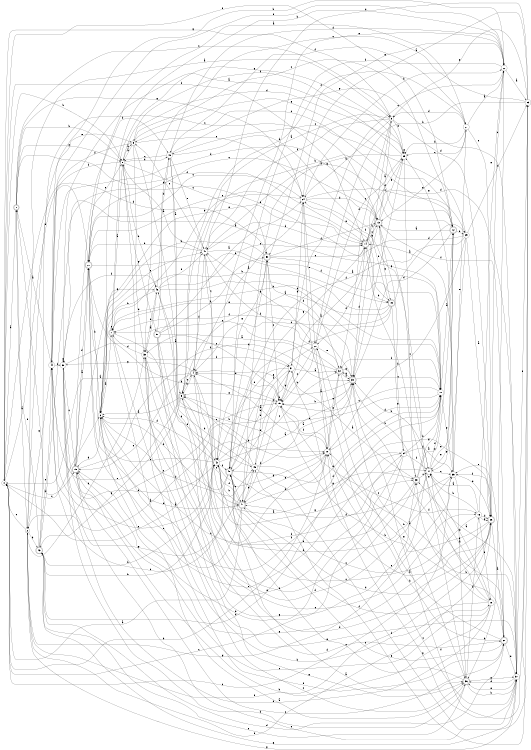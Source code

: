 digraph n42_1 {
__start0 [label="" shape="none"];

rankdir=LR;
size="8,5";

s0 [style="filled", color="black", fillcolor="white" shape="circle", label="0"];
s1 [style="rounded,filled", color="black", fillcolor="white" shape="doublecircle", label="1"];
s2 [style="filled", color="black", fillcolor="white" shape="circle", label="2"];
s3 [style="filled", color="black", fillcolor="white" shape="circle", label="3"];
s4 [style="rounded,filled", color="black", fillcolor="white" shape="doublecircle", label="4"];
s5 [style="rounded,filled", color="black", fillcolor="white" shape="doublecircle", label="5"];
s6 [style="filled", color="black", fillcolor="white" shape="circle", label="6"];
s7 [style="rounded,filled", color="black", fillcolor="white" shape="doublecircle", label="7"];
s8 [style="filled", color="black", fillcolor="white" shape="circle", label="8"];
s9 [style="filled", color="black", fillcolor="white" shape="circle", label="9"];
s10 [style="filled", color="black", fillcolor="white" shape="circle", label="10"];
s11 [style="filled", color="black", fillcolor="white" shape="circle", label="11"];
s12 [style="rounded,filled", color="black", fillcolor="white" shape="doublecircle", label="12"];
s13 [style="rounded,filled", color="black", fillcolor="white" shape="doublecircle", label="13"];
s14 [style="rounded,filled", color="black", fillcolor="white" shape="doublecircle", label="14"];
s15 [style="filled", color="black", fillcolor="white" shape="circle", label="15"];
s16 [style="filled", color="black", fillcolor="white" shape="circle", label="16"];
s17 [style="filled", color="black", fillcolor="white" shape="circle", label="17"];
s18 [style="filled", color="black", fillcolor="white" shape="circle", label="18"];
s19 [style="rounded,filled", color="black", fillcolor="white" shape="doublecircle", label="19"];
s20 [style="rounded,filled", color="black", fillcolor="white" shape="doublecircle", label="20"];
s21 [style="filled", color="black", fillcolor="white" shape="circle", label="21"];
s22 [style="filled", color="black", fillcolor="white" shape="circle", label="22"];
s23 [style="filled", color="black", fillcolor="white" shape="circle", label="23"];
s24 [style="filled", color="black", fillcolor="white" shape="circle", label="24"];
s25 [style="filled", color="black", fillcolor="white" shape="circle", label="25"];
s26 [style="rounded,filled", color="black", fillcolor="white" shape="doublecircle", label="26"];
s27 [style="rounded,filled", color="black", fillcolor="white" shape="doublecircle", label="27"];
s28 [style="filled", color="black", fillcolor="white" shape="circle", label="28"];
s29 [style="filled", color="black", fillcolor="white" shape="circle", label="29"];
s30 [style="filled", color="black", fillcolor="white" shape="circle", label="30"];
s31 [style="filled", color="black", fillcolor="white" shape="circle", label="31"];
s32 [style="rounded,filled", color="black", fillcolor="white" shape="doublecircle", label="32"];
s33 [style="filled", color="black", fillcolor="white" shape="circle", label="33"];
s34 [style="filled", color="black", fillcolor="white" shape="circle", label="34"];
s35 [style="filled", color="black", fillcolor="white" shape="circle", label="35"];
s36 [style="rounded,filled", color="black", fillcolor="white" shape="doublecircle", label="36"];
s37 [style="filled", color="black", fillcolor="white" shape="circle", label="37"];
s38 [style="rounded,filled", color="black", fillcolor="white" shape="doublecircle", label="38"];
s39 [style="rounded,filled", color="black", fillcolor="white" shape="doublecircle", label="39"];
s40 [style="rounded,filled", color="black", fillcolor="white" shape="doublecircle", label="40"];
s41 [style="rounded,filled", color="black", fillcolor="white" shape="doublecircle", label="41"];
s42 [style="filled", color="black", fillcolor="white" shape="circle", label="42"];
s43 [style="rounded,filled", color="black", fillcolor="white" shape="doublecircle", label="43"];
s44 [style="filled", color="black", fillcolor="white" shape="circle", label="44"];
s45 [style="filled", color="black", fillcolor="white" shape="circle", label="45"];
s46 [style="filled", color="black", fillcolor="white" shape="circle", label="46"];
s47 [style="filled", color="black", fillcolor="white" shape="circle", label="47"];
s48 [style="filled", color="black", fillcolor="white" shape="circle", label="48"];
s49 [style="rounded,filled", color="black", fillcolor="white" shape="doublecircle", label="49"];
s50 [style="rounded,filled", color="black", fillcolor="white" shape="doublecircle", label="50"];
s51 [style="rounded,filled", color="black", fillcolor="white" shape="doublecircle", label="51"];
s0 -> s1 [label="a"];
s0 -> s8 [label="b"];
s0 -> s6 [label="c"];
s0 -> s50 [label="d"];
s0 -> s20 [label="e"];
s0 -> s14 [label="f"];
s0 -> s3 [label="g"];
s1 -> s2 [label="a"];
s1 -> s8 [label="b"];
s1 -> s3 [label="c"];
s1 -> s19 [label="d"];
s1 -> s8 [label="e"];
s1 -> s14 [label="f"];
s1 -> s24 [label="g"];
s2 -> s3 [label="a"];
s2 -> s43 [label="b"];
s2 -> s0 [label="c"];
s2 -> s33 [label="d"];
s2 -> s9 [label="e"];
s2 -> s26 [label="f"];
s2 -> s37 [label="g"];
s3 -> s4 [label="a"];
s3 -> s24 [label="b"];
s3 -> s32 [label="c"];
s3 -> s26 [label="d"];
s3 -> s29 [label="e"];
s3 -> s47 [label="f"];
s3 -> s39 [label="g"];
s4 -> s0 [label="a"];
s4 -> s5 [label="b"];
s4 -> s41 [label="c"];
s4 -> s26 [label="d"];
s4 -> s19 [label="e"];
s4 -> s47 [label="f"];
s4 -> s30 [label="g"];
s5 -> s6 [label="a"];
s5 -> s12 [label="b"];
s5 -> s4 [label="c"];
s5 -> s35 [label="d"];
s5 -> s44 [label="e"];
s5 -> s34 [label="f"];
s5 -> s43 [label="g"];
s6 -> s7 [label="a"];
s6 -> s22 [label="b"];
s6 -> s47 [label="c"];
s6 -> s45 [label="d"];
s6 -> s14 [label="e"];
s6 -> s26 [label="f"];
s6 -> s19 [label="g"];
s7 -> s8 [label="a"];
s7 -> s18 [label="b"];
s7 -> s7 [label="c"];
s7 -> s45 [label="d"];
s7 -> s39 [label="e"];
s7 -> s27 [label="f"];
s7 -> s29 [label="g"];
s8 -> s9 [label="a"];
s8 -> s46 [label="b"];
s8 -> s50 [label="c"];
s8 -> s48 [label="d"];
s8 -> s38 [label="e"];
s8 -> s44 [label="f"];
s8 -> s51 [label="g"];
s9 -> s8 [label="a"];
s9 -> s10 [label="b"];
s9 -> s12 [label="c"];
s9 -> s33 [label="d"];
s9 -> s24 [label="e"];
s9 -> s44 [label="f"];
s9 -> s12 [label="g"];
s10 -> s4 [label="a"];
s10 -> s0 [label="b"];
s10 -> s6 [label="c"];
s10 -> s11 [label="d"];
s10 -> s32 [label="e"];
s10 -> s15 [label="f"];
s10 -> s41 [label="g"];
s11 -> s12 [label="a"];
s11 -> s7 [label="b"];
s11 -> s15 [label="c"];
s11 -> s43 [label="d"];
s11 -> s5 [label="e"];
s11 -> s32 [label="f"];
s11 -> s35 [label="g"];
s12 -> s13 [label="a"];
s12 -> s25 [label="b"];
s12 -> s9 [label="c"];
s12 -> s39 [label="d"];
s12 -> s17 [label="e"];
s12 -> s0 [label="f"];
s12 -> s47 [label="g"];
s13 -> s3 [label="a"];
s13 -> s14 [label="b"];
s13 -> s20 [label="c"];
s13 -> s28 [label="d"];
s13 -> s29 [label="e"];
s13 -> s27 [label="f"];
s13 -> s49 [label="g"];
s14 -> s15 [label="a"];
s14 -> s49 [label="b"];
s14 -> s13 [label="c"];
s14 -> s37 [label="d"];
s14 -> s20 [label="e"];
s14 -> s29 [label="f"];
s14 -> s41 [label="g"];
s15 -> s2 [label="a"];
s15 -> s15 [label="b"];
s15 -> s16 [label="c"];
s15 -> s4 [label="d"];
s15 -> s5 [label="e"];
s15 -> s41 [label="f"];
s15 -> s31 [label="g"];
s16 -> s17 [label="a"];
s16 -> s17 [label="b"];
s16 -> s42 [label="c"];
s16 -> s26 [label="d"];
s16 -> s22 [label="e"];
s16 -> s18 [label="f"];
s16 -> s26 [label="g"];
s17 -> s18 [label="a"];
s17 -> s39 [label="b"];
s17 -> s35 [label="c"];
s17 -> s5 [label="d"];
s17 -> s12 [label="e"];
s17 -> s11 [label="f"];
s17 -> s2 [label="g"];
s18 -> s10 [label="a"];
s18 -> s19 [label="b"];
s18 -> s19 [label="c"];
s18 -> s30 [label="d"];
s18 -> s17 [label="e"];
s18 -> s40 [label="f"];
s18 -> s14 [label="g"];
s19 -> s20 [label="a"];
s19 -> s48 [label="b"];
s19 -> s27 [label="c"];
s19 -> s20 [label="d"];
s19 -> s37 [label="e"];
s19 -> s39 [label="f"];
s19 -> s46 [label="g"];
s20 -> s21 [label="a"];
s20 -> s6 [label="b"];
s20 -> s24 [label="c"];
s20 -> s41 [label="d"];
s20 -> s8 [label="e"];
s20 -> s49 [label="f"];
s20 -> s15 [label="g"];
s21 -> s22 [label="a"];
s21 -> s29 [label="b"];
s21 -> s29 [label="c"];
s21 -> s3 [label="d"];
s21 -> s26 [label="e"];
s21 -> s5 [label="f"];
s21 -> s13 [label="g"];
s22 -> s23 [label="a"];
s22 -> s36 [label="b"];
s22 -> s31 [label="c"];
s22 -> s48 [label="d"];
s22 -> s42 [label="e"];
s22 -> s40 [label="f"];
s22 -> s50 [label="g"];
s23 -> s24 [label="a"];
s23 -> s28 [label="b"];
s23 -> s33 [label="c"];
s23 -> s47 [label="d"];
s23 -> s45 [label="e"];
s23 -> s39 [label="f"];
s23 -> s3 [label="g"];
s24 -> s4 [label="a"];
s24 -> s22 [label="b"];
s24 -> s25 [label="c"];
s24 -> s13 [label="d"];
s24 -> s28 [label="e"];
s24 -> s17 [label="f"];
s24 -> s7 [label="g"];
s25 -> s26 [label="a"];
s25 -> s10 [label="b"];
s25 -> s48 [label="c"];
s25 -> s23 [label="d"];
s25 -> s30 [label="e"];
s25 -> s40 [label="f"];
s25 -> s17 [label="g"];
s26 -> s27 [label="a"];
s26 -> s15 [label="b"];
s26 -> s22 [label="c"];
s26 -> s41 [label="d"];
s26 -> s2 [label="e"];
s26 -> s35 [label="f"];
s26 -> s19 [label="g"];
s27 -> s28 [label="a"];
s27 -> s28 [label="b"];
s27 -> s40 [label="c"];
s27 -> s37 [label="d"];
s27 -> s35 [label="e"];
s27 -> s39 [label="f"];
s27 -> s24 [label="g"];
s28 -> s10 [label="a"];
s28 -> s15 [label="b"];
s28 -> s15 [label="c"];
s28 -> s29 [label="d"];
s28 -> s32 [label="e"];
s28 -> s47 [label="f"];
s28 -> s47 [label="g"];
s29 -> s30 [label="a"];
s29 -> s39 [label="b"];
s29 -> s38 [label="c"];
s29 -> s9 [label="d"];
s29 -> s29 [label="e"];
s29 -> s8 [label="f"];
s29 -> s41 [label="g"];
s30 -> s31 [label="a"];
s30 -> s42 [label="b"];
s30 -> s19 [label="c"];
s30 -> s36 [label="d"];
s30 -> s42 [label="e"];
s30 -> s46 [label="f"];
s30 -> s30 [label="g"];
s31 -> s32 [label="a"];
s31 -> s40 [label="b"];
s31 -> s45 [label="c"];
s31 -> s42 [label="d"];
s31 -> s26 [label="e"];
s31 -> s40 [label="f"];
s31 -> s24 [label="g"];
s32 -> s33 [label="a"];
s32 -> s36 [label="b"];
s32 -> s7 [label="c"];
s32 -> s50 [label="d"];
s32 -> s10 [label="e"];
s32 -> s39 [label="f"];
s32 -> s39 [label="g"];
s33 -> s34 [label="a"];
s33 -> s46 [label="b"];
s33 -> s36 [label="c"];
s33 -> s7 [label="d"];
s33 -> s37 [label="e"];
s33 -> s31 [label="f"];
s33 -> s38 [label="g"];
s34 -> s35 [label="a"];
s34 -> s11 [label="b"];
s34 -> s0 [label="c"];
s34 -> s19 [label="d"];
s34 -> s6 [label="e"];
s34 -> s17 [label="f"];
s34 -> s13 [label="g"];
s35 -> s14 [label="a"];
s35 -> s36 [label="b"];
s35 -> s0 [label="c"];
s35 -> s26 [label="d"];
s35 -> s21 [label="e"];
s35 -> s41 [label="f"];
s35 -> s29 [label="g"];
s36 -> s6 [label="a"];
s36 -> s37 [label="b"];
s36 -> s40 [label="c"];
s36 -> s16 [label="d"];
s36 -> s43 [label="e"];
s36 -> s13 [label="f"];
s36 -> s37 [label="g"];
s37 -> s38 [label="a"];
s37 -> s38 [label="b"];
s37 -> s10 [label="c"];
s37 -> s36 [label="d"];
s37 -> s36 [label="e"];
s37 -> s23 [label="f"];
s37 -> s10 [label="g"];
s38 -> s31 [label="a"];
s38 -> s39 [label="b"];
s38 -> s17 [label="c"];
s38 -> s4 [label="d"];
s38 -> s12 [label="e"];
s38 -> s33 [label="f"];
s38 -> s11 [label="g"];
s39 -> s0 [label="a"];
s39 -> s15 [label="b"];
s39 -> s11 [label="c"];
s39 -> s14 [label="d"];
s39 -> s4 [label="e"];
s39 -> s7 [label="f"];
s39 -> s32 [label="g"];
s40 -> s36 [label="a"];
s40 -> s6 [label="b"];
s40 -> s41 [label="c"];
s40 -> s11 [label="d"];
s40 -> s11 [label="e"];
s40 -> s28 [label="f"];
s40 -> s44 [label="g"];
s41 -> s0 [label="a"];
s41 -> s42 [label="b"];
s41 -> s35 [label="c"];
s41 -> s10 [label="d"];
s41 -> s20 [label="e"];
s41 -> s42 [label="f"];
s41 -> s45 [label="g"];
s42 -> s39 [label="a"];
s42 -> s43 [label="b"];
s42 -> s32 [label="c"];
s42 -> s6 [label="d"];
s42 -> s20 [label="e"];
s42 -> s40 [label="f"];
s42 -> s10 [label="g"];
s43 -> s11 [label="a"];
s43 -> s42 [label="b"];
s43 -> s13 [label="c"];
s43 -> s27 [label="d"];
s43 -> s44 [label="e"];
s43 -> s1 [label="f"];
s43 -> s37 [label="g"];
s44 -> s1 [label="a"];
s44 -> s22 [label="b"];
s44 -> s15 [label="c"];
s44 -> s13 [label="d"];
s44 -> s22 [label="e"];
s44 -> s30 [label="f"];
s44 -> s2 [label="g"];
s45 -> s39 [label="a"];
s45 -> s46 [label="b"];
s45 -> s44 [label="c"];
s45 -> s50 [label="d"];
s45 -> s5 [label="e"];
s45 -> s23 [label="f"];
s45 -> s38 [label="g"];
s46 -> s33 [label="a"];
s46 -> s6 [label="b"];
s46 -> s14 [label="c"];
s46 -> s11 [label="d"];
s46 -> s42 [label="e"];
s46 -> s47 [label="f"];
s46 -> s48 [label="g"];
s47 -> s8 [label="a"];
s47 -> s20 [label="b"];
s47 -> s42 [label="c"];
s47 -> s14 [label="d"];
s47 -> s9 [label="e"];
s47 -> s11 [label="f"];
s47 -> s17 [label="g"];
s48 -> s5 [label="a"];
s48 -> s10 [label="b"];
s48 -> s8 [label="c"];
s48 -> s49 [label="d"];
s48 -> s47 [label="e"];
s48 -> s21 [label="f"];
s48 -> s37 [label="g"];
s49 -> s5 [label="a"];
s49 -> s6 [label="b"];
s49 -> s4 [label="c"];
s49 -> s25 [label="d"];
s49 -> s24 [label="e"];
s49 -> s40 [label="f"];
s49 -> s34 [label="g"];
s50 -> s11 [label="a"];
s50 -> s6 [label="b"];
s50 -> s15 [label="c"];
s50 -> s40 [label="d"];
s50 -> s14 [label="e"];
s50 -> s13 [label="f"];
s50 -> s42 [label="g"];
s51 -> s24 [label="a"];
s51 -> s48 [label="b"];
s51 -> s15 [label="c"];
s51 -> s27 [label="d"];
s51 -> s16 [label="e"];
s51 -> s50 [label="f"];
s51 -> s36 [label="g"];

}